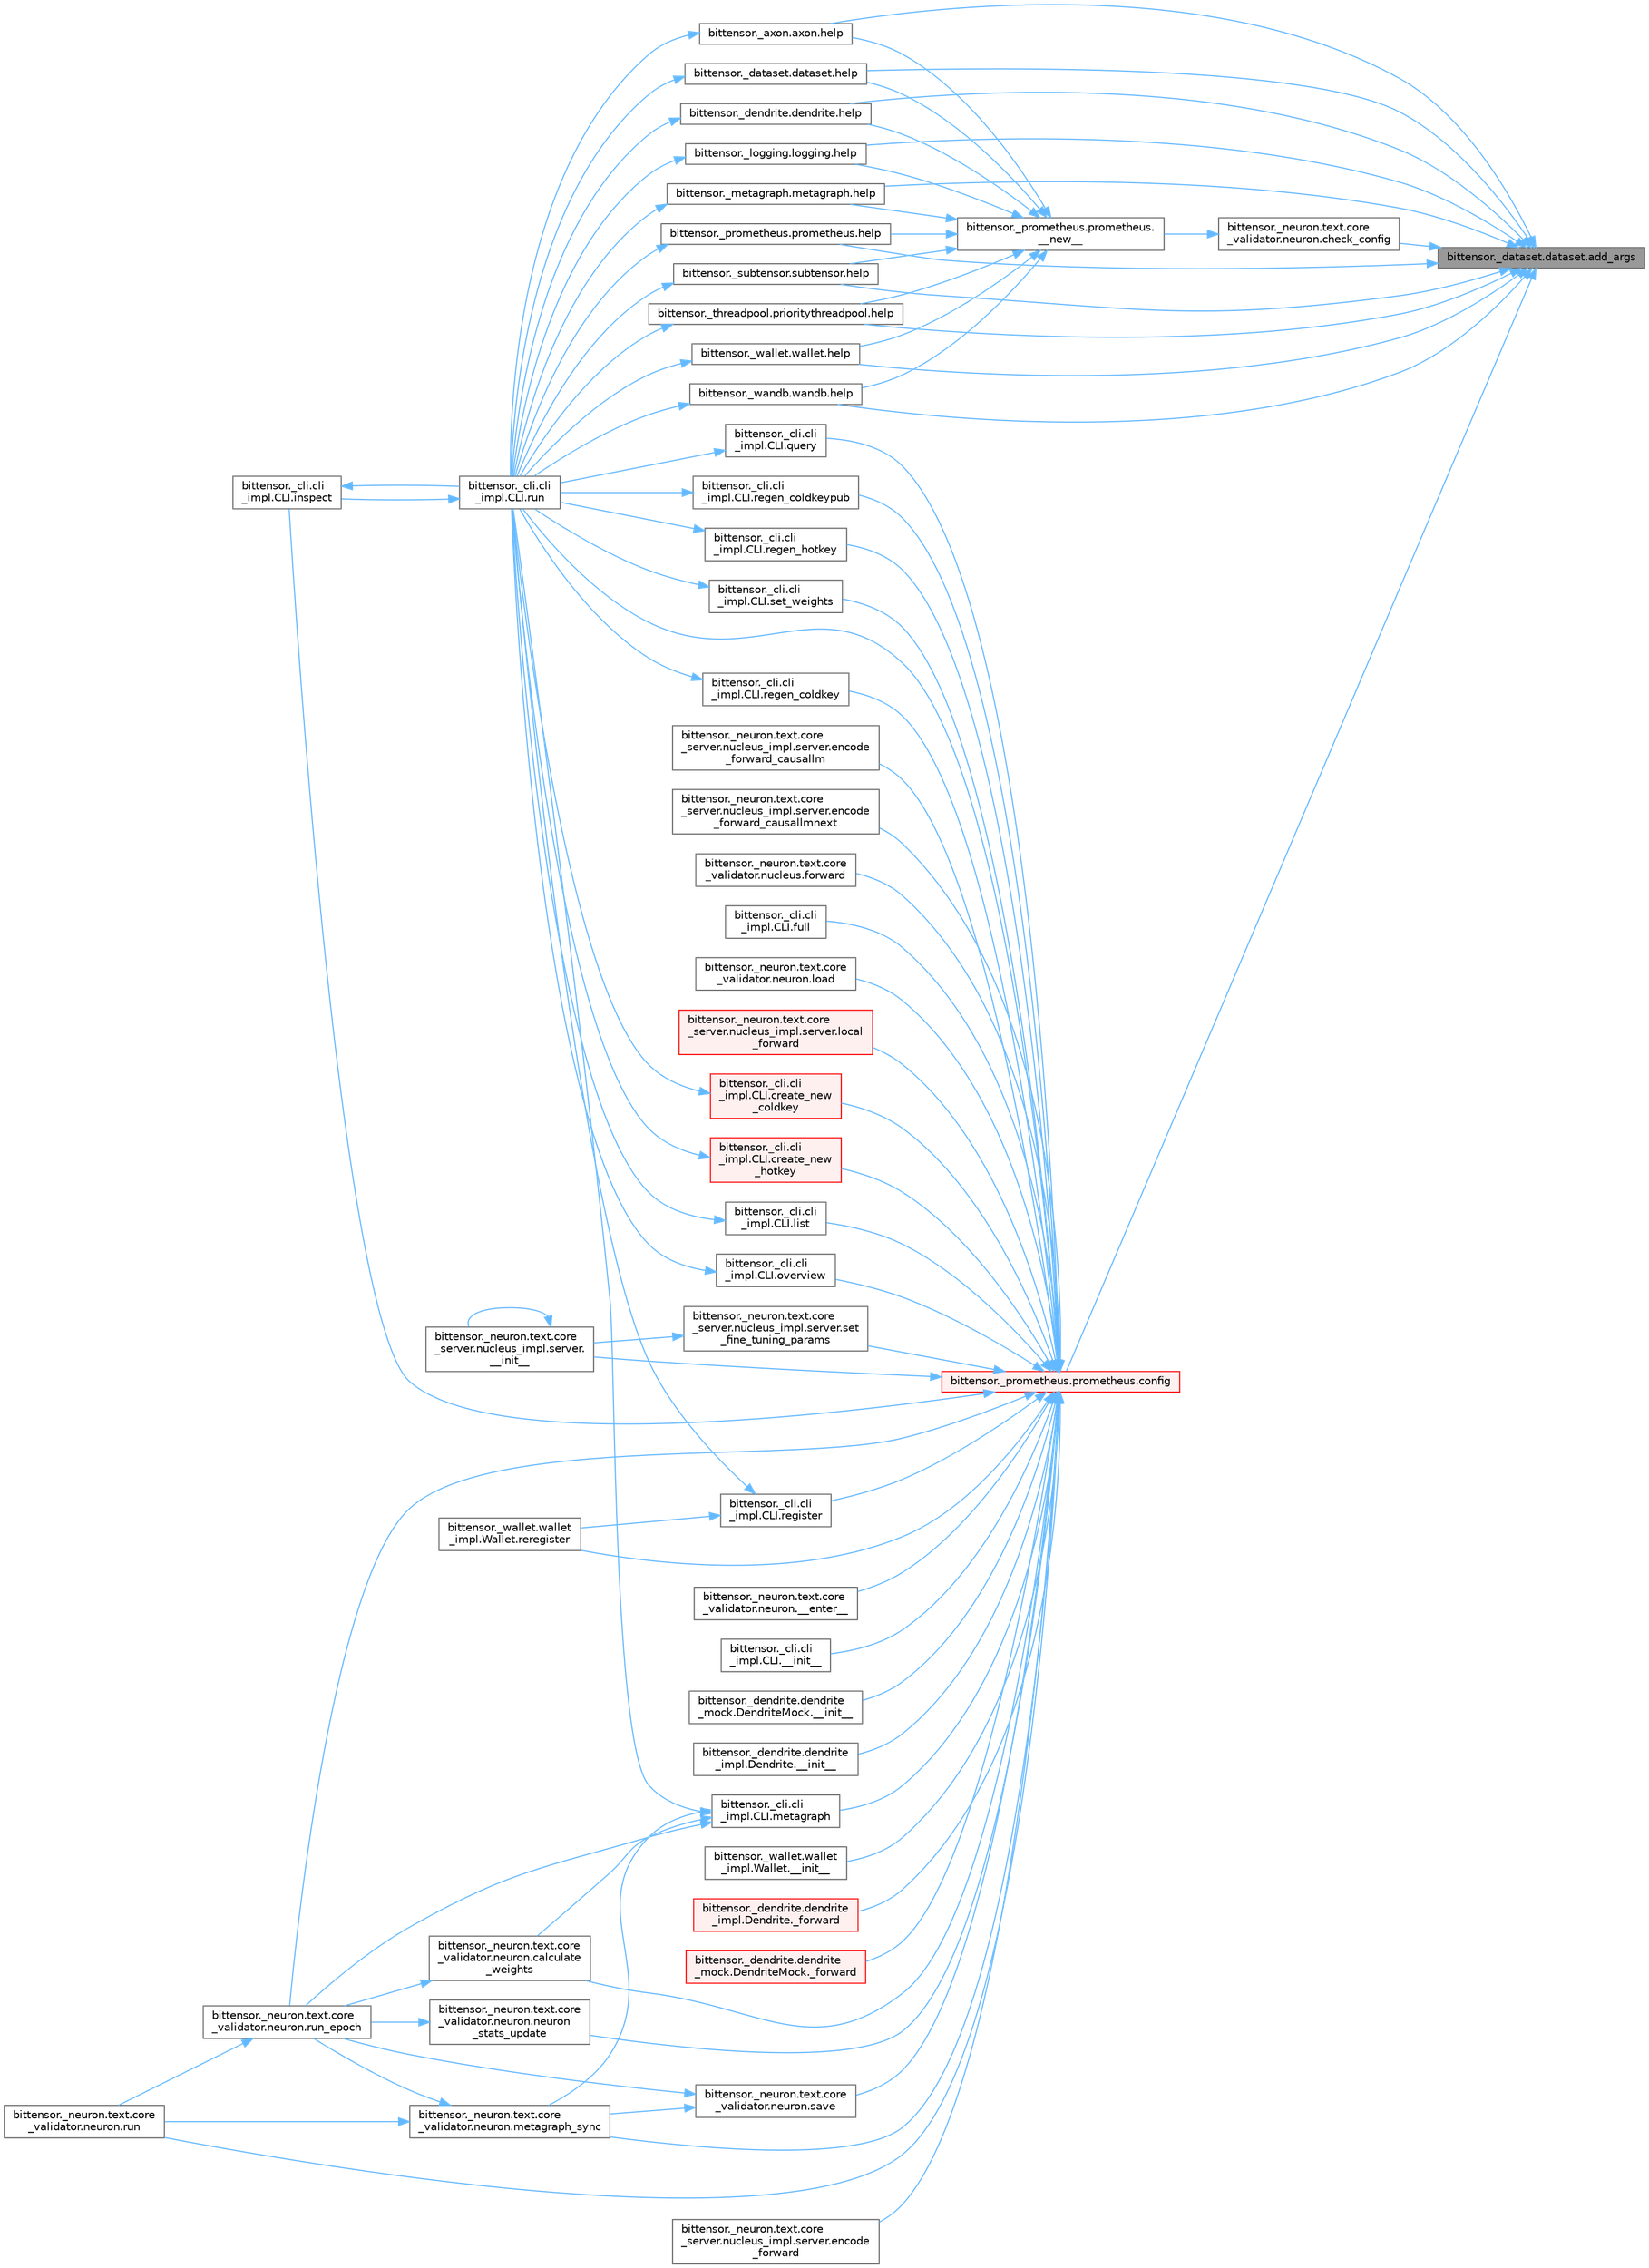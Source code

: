 digraph "bittensor._dataset.dataset.add_args"
{
 // LATEX_PDF_SIZE
  bgcolor="transparent";
  edge [fontname=Helvetica,fontsize=10,labelfontname=Helvetica,labelfontsize=10];
  node [fontname=Helvetica,fontsize=10,shape=box,height=0.2,width=0.4];
  rankdir="RL";
  Node1 [label="bittensor._dataset.dataset.add_args",height=0.2,width=0.4,color="gray40", fillcolor="grey60", style="filled", fontcolor="black",tooltip=" "];
  Node1 -> Node2 [dir="back",color="steelblue1",style="solid"];
  Node2 [label="bittensor._neuron.text.core\l_validator.neuron.check_config",height=0.2,width=0.4,color="grey40", fillcolor="white", style="filled",URL="$classbittensor_1_1__neuron_1_1text_1_1core__validator_1_1neuron.html#abbd2bca6b88e715f9470a916dde2c386",tooltip=" "];
  Node2 -> Node3 [dir="back",color="steelblue1",style="solid"];
  Node3 [label="bittensor._prometheus.prometheus.\l__new__",height=0.2,width=0.4,color="grey40", fillcolor="white", style="filled",URL="$classbittensor_1_1__prometheus_1_1prometheus.html#adcba4e2bd530a698f9f6ece9d976ac37",tooltip=" "];
  Node3 -> Node4 [dir="back",color="steelblue1",style="solid"];
  Node4 [label="bittensor._axon.axon.help",height=0.2,width=0.4,color="grey40", fillcolor="white", style="filled",URL="$classbittensor_1_1__axon_1_1axon.html#a98606f3151d07d9e823ce4e2b752ca6f",tooltip=" "];
  Node4 -> Node5 [dir="back",color="steelblue1",style="solid"];
  Node5 [label="bittensor._cli.cli\l_impl.CLI.run",height=0.2,width=0.4,color="grey40", fillcolor="white", style="filled",URL="$classbittensor_1_1__cli_1_1cli__impl_1_1_c_l_i.html#aefb4bb012305712b2dbbd29545c843ce",tooltip=" "];
  Node5 -> Node6 [dir="back",color="steelblue1",style="solid"];
  Node6 [label="bittensor._cli.cli\l_impl.CLI.inspect",height=0.2,width=0.4,color="grey40", fillcolor="white", style="filled",URL="$classbittensor_1_1__cli_1_1cli__impl_1_1_c_l_i.html#ae03172c94947caed1fdc0a5c0a0aa8c2",tooltip=" "];
  Node6 -> Node5 [dir="back",color="steelblue1",style="solid"];
  Node3 -> Node7 [dir="back",color="steelblue1",style="solid"];
  Node7 [label="bittensor._dataset.dataset.help",height=0.2,width=0.4,color="grey40", fillcolor="white", style="filled",URL="$classbittensor_1_1__dataset_1_1dataset.html#a5289194bb435a98b4dc08f6fd21a1b31",tooltip=" "];
  Node7 -> Node5 [dir="back",color="steelblue1",style="solid"];
  Node3 -> Node8 [dir="back",color="steelblue1",style="solid"];
  Node8 [label="bittensor._dendrite.dendrite.help",height=0.2,width=0.4,color="grey40", fillcolor="white", style="filled",URL="$classbittensor_1_1__dendrite_1_1dendrite.html#a8b814eba8737ed370882f117bffbf34b",tooltip=" "];
  Node8 -> Node5 [dir="back",color="steelblue1",style="solid"];
  Node3 -> Node9 [dir="back",color="steelblue1",style="solid"];
  Node9 [label="bittensor._logging.logging.help",height=0.2,width=0.4,color="grey40", fillcolor="white", style="filled",URL="$classbittensor_1_1__logging_1_1logging.html#a2ed6539be7f75fda81d7f82a8dd5f967",tooltip=" "];
  Node9 -> Node5 [dir="back",color="steelblue1",style="solid"];
  Node3 -> Node10 [dir="back",color="steelblue1",style="solid"];
  Node10 [label="bittensor._metagraph.metagraph.help",height=0.2,width=0.4,color="grey40", fillcolor="white", style="filled",URL="$classbittensor_1_1__metagraph_1_1metagraph.html#a60312264f9c16fd14d40fadceaf7cc3c",tooltip=" "];
  Node10 -> Node5 [dir="back",color="steelblue1",style="solid"];
  Node3 -> Node11 [dir="back",color="steelblue1",style="solid"];
  Node11 [label="bittensor._prometheus.prometheus.help",height=0.2,width=0.4,color="grey40", fillcolor="white", style="filled",URL="$classbittensor_1_1__prometheus_1_1prometheus.html#a286bff6021a40130f3630271e1f645b9",tooltip=" "];
  Node11 -> Node5 [dir="back",color="steelblue1",style="solid"];
  Node3 -> Node12 [dir="back",color="steelblue1",style="solid"];
  Node12 [label="bittensor._subtensor.subtensor.help",height=0.2,width=0.4,color="grey40", fillcolor="white", style="filled",URL="$classbittensor_1_1__subtensor_1_1subtensor.html#aa334fe4e5112e8fa64a2bf255d02dd23",tooltip=" "];
  Node12 -> Node5 [dir="back",color="steelblue1",style="solid"];
  Node3 -> Node13 [dir="back",color="steelblue1",style="solid"];
  Node13 [label="bittensor._threadpool.prioritythreadpool.help",height=0.2,width=0.4,color="grey40", fillcolor="white", style="filled",URL="$classbittensor_1_1__threadpool_1_1prioritythreadpool.html#a06abea6a5f23ff327501536eda597e60",tooltip=" "];
  Node13 -> Node5 [dir="back",color="steelblue1",style="solid"];
  Node3 -> Node14 [dir="back",color="steelblue1",style="solid"];
  Node14 [label="bittensor._wallet.wallet.help",height=0.2,width=0.4,color="grey40", fillcolor="white", style="filled",URL="$classbittensor_1_1__wallet_1_1wallet.html#a5a8d7e908cf9a05d8c14ebdf09ae0bd2",tooltip=" "];
  Node14 -> Node5 [dir="back",color="steelblue1",style="solid"];
  Node3 -> Node15 [dir="back",color="steelblue1",style="solid"];
  Node15 [label="bittensor._wandb.wandb.help",height=0.2,width=0.4,color="grey40", fillcolor="white", style="filled",URL="$classbittensor_1_1__wandb_1_1wandb.html#af78430acf92f52da4b03bf015ea72c57",tooltip=" "];
  Node15 -> Node5 [dir="back",color="steelblue1",style="solid"];
  Node1 -> Node16 [dir="back",color="steelblue1",style="solid"];
  Node16 [label="bittensor._prometheus.prometheus.config",height=0.2,width=0.4,color="red", fillcolor="#FFF0F0", style="filled",URL="$classbittensor_1_1__prometheus_1_1prometheus.html#a2019917f4ad8e595357a744dc20f1a66",tooltip=" "];
  Node16 -> Node17 [dir="back",color="steelblue1",style="solid"];
  Node17 [label="bittensor._neuron.text.core\l_validator.neuron.__enter__",height=0.2,width=0.4,color="grey40", fillcolor="white", style="filled",URL="$classbittensor_1_1__neuron_1_1text_1_1core__validator_1_1neuron.html#a21710f25546e2c3f96b252b620d32aab",tooltip=" "];
  Node16 -> Node18 [dir="back",color="steelblue1",style="solid"];
  Node18 [label="bittensor._cli.cli\l_impl.CLI.__init__",height=0.2,width=0.4,color="grey40", fillcolor="white", style="filled",URL="$classbittensor_1_1__cli_1_1cli__impl_1_1_c_l_i.html#a2c87386c80c22ee8a63a2d98d233a0f4",tooltip=" "];
  Node16 -> Node19 [dir="back",color="steelblue1",style="solid"];
  Node19 [label="bittensor._dendrite.dendrite\l_mock.DendriteMock.__init__",height=0.2,width=0.4,color="grey40", fillcolor="white", style="filled",URL="$classbittensor_1_1__dendrite_1_1dendrite__mock_1_1_dendrite_mock.html#a81ffefc2213c7563e28f2e2de997f5d5",tooltip=" "];
  Node16 -> Node20 [dir="back",color="steelblue1",style="solid"];
  Node20 [label="bittensor._dendrite.dendrite\l_impl.Dendrite.__init__",height=0.2,width=0.4,color="grey40", fillcolor="white", style="filled",URL="$classbittensor_1_1__dendrite_1_1dendrite__impl_1_1_dendrite.html#a80e3be1a7ae6a4090f8689bd550949c5",tooltip=" "];
  Node16 -> Node21 [dir="back",color="steelblue1",style="solid"];
  Node21 [label="bittensor._neuron.text.core\l_server.nucleus_impl.server.\l__init__",height=0.2,width=0.4,color="grey40", fillcolor="white", style="filled",URL="$classbittensor_1_1__neuron_1_1text_1_1core__server_1_1nucleus__impl_1_1server.html#a6132e85ef58f7a42c1fe91a77ce700d7",tooltip=" "];
  Node21 -> Node21 [dir="back",color="steelblue1",style="solid"];
  Node16 -> Node22 [dir="back",color="steelblue1",style="solid"];
  Node22 [label="bittensor._wallet.wallet\l_impl.Wallet.__init__",height=0.2,width=0.4,color="grey40", fillcolor="white", style="filled",URL="$classbittensor_1_1__wallet_1_1wallet__impl_1_1_wallet.html#aa7add4c474e3294236fd088017f02de5",tooltip=" "];
  Node16 -> Node23 [dir="back",color="steelblue1",style="solid"];
  Node23 [label="bittensor._dendrite.dendrite\l_impl.Dendrite._forward",height=0.2,width=0.4,color="red", fillcolor="#FFF0F0", style="filled",URL="$classbittensor_1_1__dendrite_1_1dendrite__impl_1_1_dendrite.html#ab0bedbfadc59c5895ad47f48f05b7b69",tooltip=" "];
  Node16 -> Node34 [dir="back",color="steelblue1",style="solid"];
  Node34 [label="bittensor._dendrite.dendrite\l_mock.DendriteMock._forward",height=0.2,width=0.4,color="red", fillcolor="#FFF0F0", style="filled",URL="$classbittensor_1_1__dendrite_1_1dendrite__mock_1_1_dendrite_mock.html#ab55cc43ecfbdfbe6c12477c357e1f45a",tooltip=" "];
  Node16 -> Node35 [dir="back",color="steelblue1",style="solid"];
  Node35 [label="bittensor._neuron.text.core\l_validator.neuron.calculate\l_weights",height=0.2,width=0.4,color="grey40", fillcolor="white", style="filled",URL="$classbittensor_1_1__neuron_1_1text_1_1core__validator_1_1neuron.html#ac138043f1e7829700d0271e2989605e1",tooltip=" "];
  Node35 -> Node36 [dir="back",color="steelblue1",style="solid"];
  Node36 [label="bittensor._neuron.text.core\l_validator.neuron.run_epoch",height=0.2,width=0.4,color="grey40", fillcolor="white", style="filled",URL="$classbittensor_1_1__neuron_1_1text_1_1core__validator_1_1neuron.html#ab45b9c37a17f218b1de1a3fe4e23e8c9",tooltip=" "];
  Node36 -> Node37 [dir="back",color="steelblue1",style="solid"];
  Node37 [label="bittensor._neuron.text.core\l_validator.neuron.run",height=0.2,width=0.4,color="grey40", fillcolor="white", style="filled",URL="$classbittensor_1_1__neuron_1_1text_1_1core__validator_1_1neuron.html#a0ff541e6cbd41a29bec67566e2a31db3",tooltip=" "];
  Node16 -> Node38 [dir="back",color="steelblue1",style="solid"];
  Node38 [label="bittensor._cli.cli\l_impl.CLI.create_new\l_coldkey",height=0.2,width=0.4,color="red", fillcolor="#FFF0F0", style="filled",URL="$classbittensor_1_1__cli_1_1cli__impl_1_1_c_l_i.html#a6a1192b46449ce24aae1ccd51e35250c",tooltip=" "];
  Node38 -> Node5 [dir="back",color="steelblue1",style="solid"];
  Node16 -> Node43 [dir="back",color="steelblue1",style="solid"];
  Node43 [label="bittensor._cli.cli\l_impl.CLI.create_new\l_hotkey",height=0.2,width=0.4,color="red", fillcolor="#FFF0F0", style="filled",URL="$classbittensor_1_1__cli_1_1cli__impl_1_1_c_l_i.html#a0548a75ad25967c52cae2d573c9f4030",tooltip=" "];
  Node43 -> Node5 [dir="back",color="steelblue1",style="solid"];
  Node16 -> Node45 [dir="back",color="steelblue1",style="solid"];
  Node45 [label="bittensor._neuron.text.core\l_server.nucleus_impl.server.encode\l_forward",height=0.2,width=0.4,color="grey40", fillcolor="white", style="filled",URL="$classbittensor_1_1__neuron_1_1text_1_1core__server_1_1nucleus__impl_1_1server.html#ab592da0bacc745c98011d8e064190570",tooltip=" "];
  Node16 -> Node46 [dir="back",color="steelblue1",style="solid"];
  Node46 [label="bittensor._neuron.text.core\l_server.nucleus_impl.server.encode\l_forward_causallm",height=0.2,width=0.4,color="grey40", fillcolor="white", style="filled",URL="$classbittensor_1_1__neuron_1_1text_1_1core__server_1_1nucleus__impl_1_1server.html#a9fe04678b6dcce05a3f9d3f25b31d65f",tooltip=" "];
  Node16 -> Node47 [dir="back",color="steelblue1",style="solid"];
  Node47 [label="bittensor._neuron.text.core\l_server.nucleus_impl.server.encode\l_forward_causallmnext",height=0.2,width=0.4,color="grey40", fillcolor="white", style="filled",URL="$classbittensor_1_1__neuron_1_1text_1_1core__server_1_1nucleus__impl_1_1server.html#aa75186146bb39740317a5476a71261ec",tooltip=" "];
  Node16 -> Node48 [dir="back",color="steelblue1",style="solid"];
  Node48 [label="bittensor._neuron.text.core\l_validator.nucleus.forward",height=0.2,width=0.4,color="grey40", fillcolor="white", style="filled",URL="$classbittensor_1_1__neuron_1_1text_1_1core__validator_1_1nucleus.html#a1b795f663d44b83ce4a9db81faa7d371",tooltip=" "];
  Node16 -> Node49 [dir="back",color="steelblue1",style="solid"];
  Node49 [label="bittensor._cli.cli\l_impl.CLI.full",height=0.2,width=0.4,color="grey40", fillcolor="white", style="filled",URL="$classbittensor_1_1__cli_1_1cli__impl_1_1_c_l_i.html#a687f5e6fd9bca35041218b74703f5e64",tooltip=" "];
  Node16 -> Node6 [dir="back",color="steelblue1",style="solid"];
  Node16 -> Node50 [dir="back",color="steelblue1",style="solid"];
  Node50 [label="bittensor._cli.cli\l_impl.CLI.list",height=0.2,width=0.4,color="grey40", fillcolor="white", style="filled",URL="$classbittensor_1_1__cli_1_1cli__impl_1_1_c_l_i.html#a3c09f2ef73d5c05c96cdcd9da0d191de",tooltip=" "];
  Node50 -> Node5 [dir="back",color="steelblue1",style="solid"];
  Node16 -> Node51 [dir="back",color="steelblue1",style="solid"];
  Node51 [label="bittensor._neuron.text.core\l_validator.neuron.load",height=0.2,width=0.4,color="grey40", fillcolor="white", style="filled",URL="$classbittensor_1_1__neuron_1_1text_1_1core__validator_1_1neuron.html#af59f6bc4b1e8ad181830c37826bdbb17",tooltip=" "];
  Node16 -> Node52 [dir="back",color="steelblue1",style="solid"];
  Node52 [label="bittensor._neuron.text.core\l_server.nucleus_impl.server.local\l_forward",height=0.2,width=0.4,color="red", fillcolor="#FFF0F0", style="filled",URL="$classbittensor_1_1__neuron_1_1text_1_1core__server_1_1nucleus__impl_1_1server.html#a6638393fba593635bf489b0575b80752",tooltip=" "];
  Node16 -> Node54 [dir="back",color="steelblue1",style="solid"];
  Node54 [label="bittensor._cli.cli\l_impl.CLI.metagraph",height=0.2,width=0.4,color="grey40", fillcolor="white", style="filled",URL="$classbittensor_1_1__cli_1_1cli__impl_1_1_c_l_i.html#a8f20743c8fbc4ed6a84a277d8a827d71",tooltip=" "];
  Node54 -> Node35 [dir="back",color="steelblue1",style="solid"];
  Node54 -> Node55 [dir="back",color="steelblue1",style="solid"];
  Node55 [label="bittensor._neuron.text.core\l_validator.neuron.metagraph_sync",height=0.2,width=0.4,color="grey40", fillcolor="white", style="filled",URL="$classbittensor_1_1__neuron_1_1text_1_1core__validator_1_1neuron.html#a59cae1a3b1a1775e13f4a0ca037b8216",tooltip=" "];
  Node55 -> Node37 [dir="back",color="steelblue1",style="solid"];
  Node55 -> Node36 [dir="back",color="steelblue1",style="solid"];
  Node54 -> Node5 [dir="back",color="steelblue1",style="solid"];
  Node54 -> Node36 [dir="back",color="steelblue1",style="solid"];
  Node16 -> Node55 [dir="back",color="steelblue1",style="solid"];
  Node16 -> Node56 [dir="back",color="steelblue1",style="solid"];
  Node56 [label="bittensor._neuron.text.core\l_validator.neuron.neuron\l_stats_update",height=0.2,width=0.4,color="grey40", fillcolor="white", style="filled",URL="$classbittensor_1_1__neuron_1_1text_1_1core__validator_1_1neuron.html#a43ede3459d2681a5161139214560768d",tooltip=" "];
  Node56 -> Node36 [dir="back",color="steelblue1",style="solid"];
  Node16 -> Node57 [dir="back",color="steelblue1",style="solid"];
  Node57 [label="bittensor._cli.cli\l_impl.CLI.overview",height=0.2,width=0.4,color="grey40", fillcolor="white", style="filled",URL="$classbittensor_1_1__cli_1_1cli__impl_1_1_c_l_i.html#aec87599f88d66cae35b0f26210a14047",tooltip=" "];
  Node57 -> Node5 [dir="back",color="steelblue1",style="solid"];
  Node16 -> Node58 [dir="back",color="steelblue1",style="solid"];
  Node58 [label="bittensor._cli.cli\l_impl.CLI.query",height=0.2,width=0.4,color="grey40", fillcolor="white", style="filled",URL="$classbittensor_1_1__cli_1_1cli__impl_1_1_c_l_i.html#a28233e9b884cddde0f4be5de20b6d493",tooltip=" "];
  Node58 -> Node5 [dir="back",color="steelblue1",style="solid"];
  Node16 -> Node59 [dir="back",color="steelblue1",style="solid"];
  Node59 [label="bittensor._cli.cli\l_impl.CLI.regen_coldkey",height=0.2,width=0.4,color="grey40", fillcolor="white", style="filled",URL="$classbittensor_1_1__cli_1_1cli__impl_1_1_c_l_i.html#a1678121ca05eae53202c00038466d32f",tooltip=" "];
  Node59 -> Node5 [dir="back",color="steelblue1",style="solid"];
  Node16 -> Node60 [dir="back",color="steelblue1",style="solid"];
  Node60 [label="bittensor._cli.cli\l_impl.CLI.regen_coldkeypub",height=0.2,width=0.4,color="grey40", fillcolor="white", style="filled",URL="$classbittensor_1_1__cli_1_1cli__impl_1_1_c_l_i.html#a8992d7666e12d1bf8e0ed7ca1c2ebcc4",tooltip=" "];
  Node60 -> Node5 [dir="back",color="steelblue1",style="solid"];
  Node16 -> Node61 [dir="back",color="steelblue1",style="solid"];
  Node61 [label="bittensor._cli.cli\l_impl.CLI.regen_hotkey",height=0.2,width=0.4,color="grey40", fillcolor="white", style="filled",URL="$classbittensor_1_1__cli_1_1cli__impl_1_1_c_l_i.html#afe7ec8989786267bb79bf306ee51042b",tooltip=" "];
  Node61 -> Node5 [dir="back",color="steelblue1",style="solid"];
  Node16 -> Node62 [dir="back",color="steelblue1",style="solid"];
  Node62 [label="bittensor._cli.cli\l_impl.CLI.register",height=0.2,width=0.4,color="grey40", fillcolor="white", style="filled",URL="$classbittensor_1_1__cli_1_1cli__impl_1_1_c_l_i.html#a0292f3b462e08e9450f1aa0a70091052",tooltip=" "];
  Node62 -> Node63 [dir="back",color="steelblue1",style="solid"];
  Node63 [label="bittensor._wallet.wallet\l_impl.Wallet.reregister",height=0.2,width=0.4,color="grey40", fillcolor="white", style="filled",URL="$classbittensor_1_1__wallet_1_1wallet__impl_1_1_wallet.html#a74aa2a41661f2b53d246760c74437c00",tooltip=" "];
  Node62 -> Node5 [dir="back",color="steelblue1",style="solid"];
  Node16 -> Node63 [dir="back",color="steelblue1",style="solid"];
  Node16 -> Node5 [dir="back",color="steelblue1",style="solid"];
  Node16 -> Node37 [dir="back",color="steelblue1",style="solid"];
  Node16 -> Node36 [dir="back",color="steelblue1",style="solid"];
  Node16 -> Node64 [dir="back",color="steelblue1",style="solid"];
  Node64 [label="bittensor._neuron.text.core\l_validator.neuron.save",height=0.2,width=0.4,color="grey40", fillcolor="white", style="filled",URL="$classbittensor_1_1__neuron_1_1text_1_1core__validator_1_1neuron.html#a01d5c0a78884626cf4061e663e75ab3c",tooltip=" "];
  Node64 -> Node55 [dir="back",color="steelblue1",style="solid"];
  Node64 -> Node36 [dir="back",color="steelblue1",style="solid"];
  Node16 -> Node65 [dir="back",color="steelblue1",style="solid"];
  Node65 [label="bittensor._neuron.text.core\l_server.nucleus_impl.server.set\l_fine_tuning_params",height=0.2,width=0.4,color="grey40", fillcolor="white", style="filled",URL="$classbittensor_1_1__neuron_1_1text_1_1core__server_1_1nucleus__impl_1_1server.html#a614100716e4fce09e4e00b12ee6ef1f5",tooltip=" "];
  Node65 -> Node21 [dir="back",color="steelblue1",style="solid"];
  Node16 -> Node66 [dir="back",color="steelblue1",style="solid"];
  Node66 [label="bittensor._cli.cli\l_impl.CLI.set_weights",height=0.2,width=0.4,color="grey40", fillcolor="white", style="filled",URL="$classbittensor_1_1__cli_1_1cli__impl_1_1_c_l_i.html#a8c282110b8cd6b75f5c6232b7f6c11af",tooltip=" "];
  Node66 -> Node5 [dir="back",color="steelblue1",style="solid"];
  Node1 -> Node4 [dir="back",color="steelblue1",style="solid"];
  Node1 -> Node7 [dir="back",color="steelblue1",style="solid"];
  Node1 -> Node8 [dir="back",color="steelblue1",style="solid"];
  Node1 -> Node9 [dir="back",color="steelblue1",style="solid"];
  Node1 -> Node10 [dir="back",color="steelblue1",style="solid"];
  Node1 -> Node11 [dir="back",color="steelblue1",style="solid"];
  Node1 -> Node12 [dir="back",color="steelblue1",style="solid"];
  Node1 -> Node13 [dir="back",color="steelblue1",style="solid"];
  Node1 -> Node14 [dir="back",color="steelblue1",style="solid"];
  Node1 -> Node15 [dir="back",color="steelblue1",style="solid"];
}
